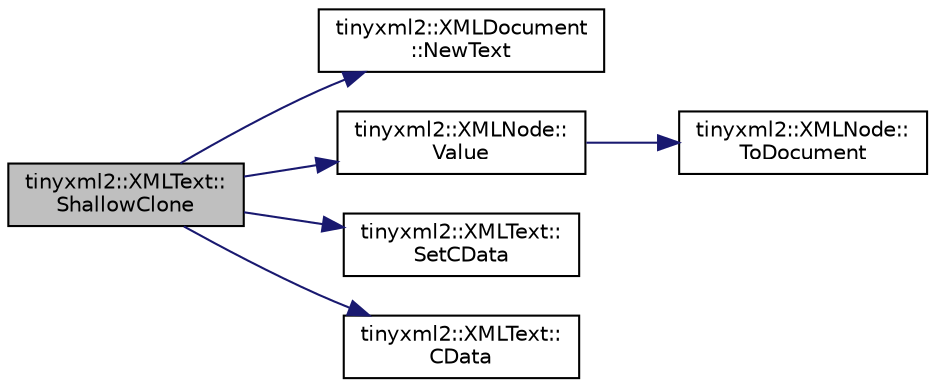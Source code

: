 digraph "tinyxml2::XMLText::ShallowClone"
{
  edge [fontname="Helvetica",fontsize="10",labelfontname="Helvetica",labelfontsize="10"];
  node [fontname="Helvetica",fontsize="10",shape=record];
  rankdir="LR";
  Node1 [label="tinyxml2::XMLText::\lShallowClone",height=0.2,width=0.4,color="black", fillcolor="grey75", style="filled", fontcolor="black"];
  Node1 -> Node2 [color="midnightblue",fontsize="10",style="solid",fontname="Helvetica"];
  Node2 [label="tinyxml2::XMLDocument\l::NewText",height=0.2,width=0.4,color="black", fillcolor="white", style="filled",URL="$classtinyxml2_1_1_x_m_l_document.html#acece5de77a0819f2341b08c1e1ed9987"];
  Node1 -> Node3 [color="midnightblue",fontsize="10",style="solid",fontname="Helvetica"];
  Node3 [label="tinyxml2::XMLNode::\lValue",height=0.2,width=0.4,color="black", fillcolor="white", style="filled",URL="$classtinyxml2_1_1_x_m_l_node.html#a92835c779871918f9af569bfe9669fe6"];
  Node3 -> Node4 [color="midnightblue",fontsize="10",style="solid",fontname="Helvetica"];
  Node4 [label="tinyxml2::XMLNode::\lToDocument",height=0.2,width=0.4,color="black", fillcolor="white", style="filled",URL="$classtinyxml2_1_1_x_m_l_node.html#a836e2966ed736fc3c94f70e12a2a3357",tooltip="Safely cast to a Document, or null. "];
  Node1 -> Node5 [color="midnightblue",fontsize="10",style="solid",fontname="Helvetica"];
  Node5 [label="tinyxml2::XMLText::\lSetCData",height=0.2,width=0.4,color="black", fillcolor="white", style="filled",URL="$classtinyxml2_1_1_x_m_l_text.html#ad080357d76ab7cc59d7651249949329d",tooltip="Declare whether this should be CDATA or standard text. "];
  Node1 -> Node6 [color="midnightblue",fontsize="10",style="solid",fontname="Helvetica"];
  Node6 [label="tinyxml2::XMLText::\lCData",height=0.2,width=0.4,color="black", fillcolor="white", style="filled",URL="$classtinyxml2_1_1_x_m_l_text.html#a125574fe49da80efbae1349f20d02d41",tooltip="Returns true if this is a CDATA text element. "];
}
